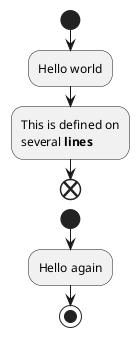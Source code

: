 @startuml
start
:Hello world;
:This is defined on
several **lines**;
end
start
:Hello again;
stop
@enduml